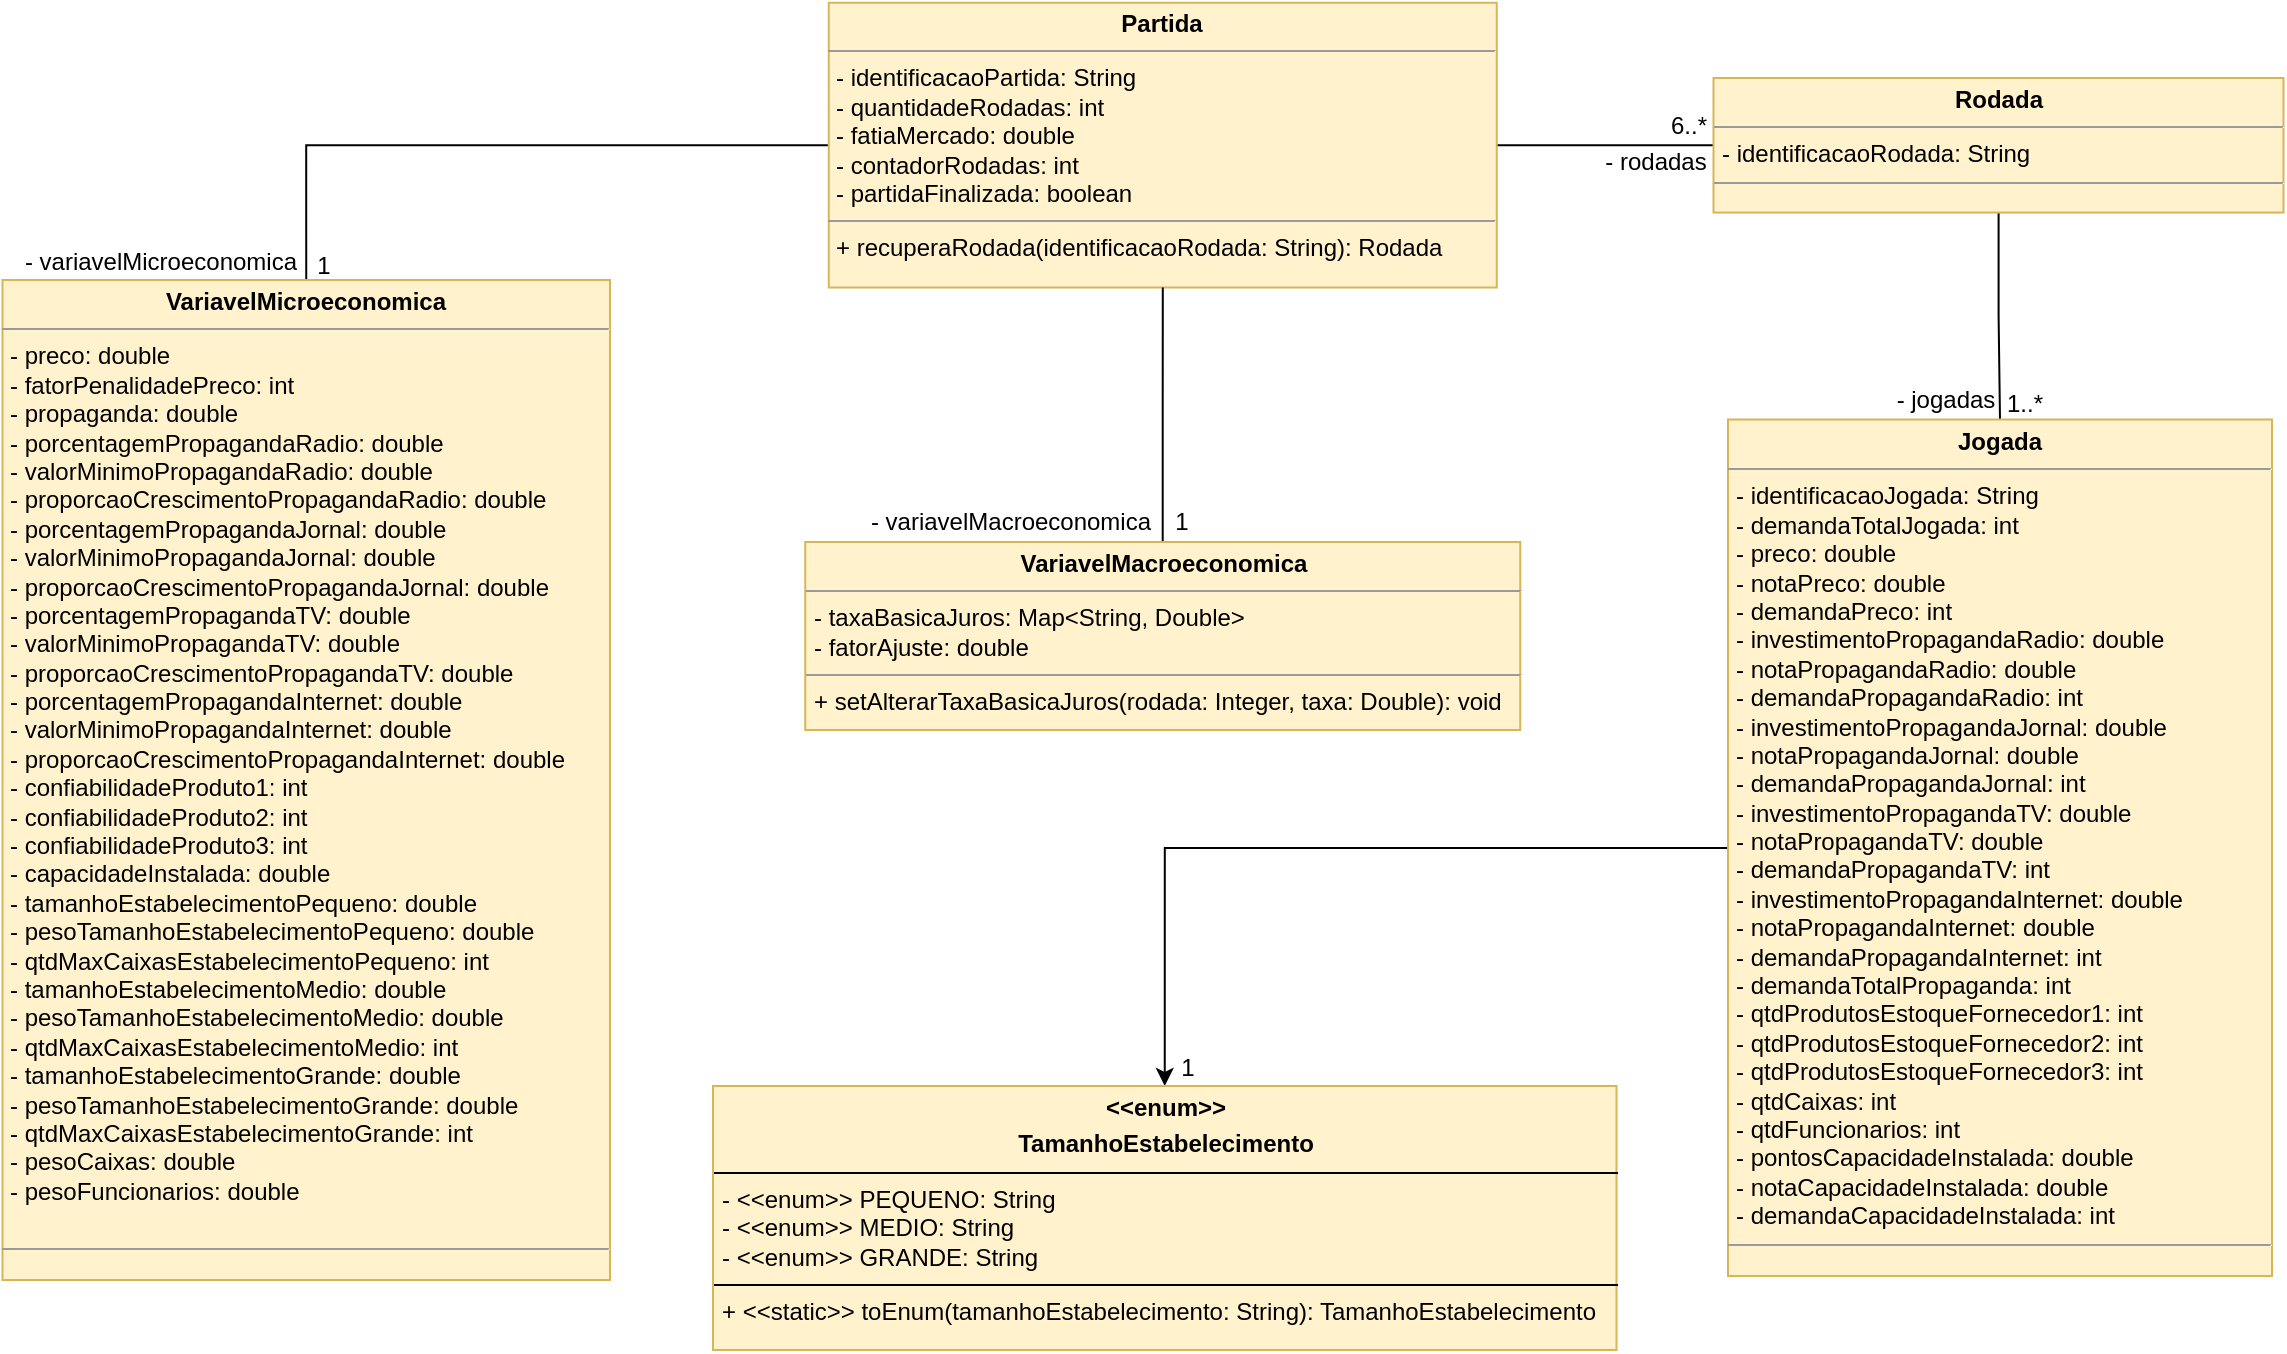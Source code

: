 <mxfile version="24.8.6">
  <diagram name="Página-1" id="w_o277CAvSzCJZwBdLbt">
    <mxGraphModel dx="1434" dy="746" grid="0" gridSize="10" guides="1" tooltips="1" connect="1" arrows="1" fold="1" page="1" pageScale="1" pageWidth="1390" pageHeight="980" math="0" shadow="0">
      <root>
        <mxCell id="0" />
        <mxCell id="1" parent="0" />
        <mxCell id="vp9QenZFtwj66m7pnnyh-4" style="edgeStyle=orthogonalEdgeStyle;rounded=0;orthogonalLoop=1;jettySize=auto;html=1;entryX=0;entryY=0.5;entryDx=0;entryDy=0;endArrow=none;endFill=0;" edge="1" parent="1" source="hW3-mKH_iqNhbRu3iZir-7" target="yzQbzv0pma7lX1FUVlcT-17">
          <mxGeometry relative="1" as="geometry" />
        </mxCell>
        <mxCell id="vp9QenZFtwj66m7pnnyh-5" style="edgeStyle=orthogonalEdgeStyle;rounded=0;orthogonalLoop=1;jettySize=auto;html=1;entryX=0.5;entryY=0;entryDx=0;entryDy=0;endArrow=none;endFill=0;" edge="1" parent="1" source="hW3-mKH_iqNhbRu3iZir-7" target="hW3-mKH_iqNhbRu3iZir-8">
          <mxGeometry relative="1" as="geometry" />
        </mxCell>
        <mxCell id="hW3-mKH_iqNhbRu3iZir-7" value="&lt;p style=&quot;margin:0px;margin-top:4px;text-align:center;&quot;&gt;&lt;b&gt;Partida&lt;/b&gt;&lt;/p&gt;&lt;hr size=&quot;1&quot;&gt;&lt;p style=&quot;margin:0px;margin-left:4px;&quot;&gt;- identificacaoPartida: String&lt;/p&gt;&lt;p style=&quot;margin:0px;margin-left:4px;&quot;&gt;- quantidadeRodadas: int&lt;/p&gt;&lt;p style=&quot;margin:0px;margin-left:4px;&quot;&gt;- fatiaMercado: double&lt;/p&gt;&lt;p style=&quot;margin:0px;margin-left:4px;&quot;&gt;- contadorRodadas: int&lt;/p&gt;&lt;p style=&quot;margin:0px;margin-left:4px;&quot;&gt;- partidaFinalizada: boolean&lt;/p&gt;&lt;hr size=&quot;1&quot;&gt;&lt;p style=&quot;margin:0px;margin-left:4px;&quot;&gt;+&amp;nbsp;recuperaRodada(&lt;span style=&quot;background-color: initial;&quot;&gt;identificacaoRodada: String&lt;/span&gt;&lt;span style=&quot;background-color: initial;&quot;&gt;): Rodada&lt;/span&gt;&lt;/p&gt;" style="verticalAlign=top;align=left;overflow=fill;fontSize=12;fontFamily=Helvetica;html=1;whiteSpace=wrap;fillColor=#fff2cc;strokeColor=#d6b656;" parent="1" vertex="1">
          <mxGeometry x="525.38" y="84.39" width="334" height="142.36" as="geometry" />
        </mxCell>
        <mxCell id="hW3-mKH_iqNhbRu3iZir-8" value="&lt;p style=&quot;margin:0px;margin-top:4px;text-align:center;&quot;&gt;&lt;b&gt;VariavelMicroeconomica&lt;/b&gt;&lt;/p&gt;&lt;hr size=&quot;1&quot;&gt;&lt;p style=&quot;margin:0px;margin-left:4px;&quot;&gt;- preco: double&lt;/p&gt;&lt;p style=&quot;margin:0px;margin-left:4px;&quot;&gt;-&amp;nbsp;fatorPenalidadePreco: int&lt;/p&gt;&lt;p style=&quot;margin:0px;margin-left:4px;&quot;&gt;-&amp;nbsp;propaganda: double&lt;/p&gt;&lt;p style=&quot;margin:0px;margin-left:4px;&quot;&gt;- porcentagemPropagandaRadio: double&lt;/p&gt;&lt;p style=&quot;margin:0px;margin-left:4px;&quot;&gt;-&amp;nbsp;valorMinimoPropagandaRadio: double&lt;/p&gt;&lt;p style=&quot;margin:0px;margin-left:4px;&quot;&gt;-&amp;nbsp;proporcaoCrescimentoPropagandaRadio: double&lt;/p&gt;&lt;p style=&quot;margin:0px;margin-left:4px;&quot;&gt;- porcentagemPropagandaJornal: double&lt;/p&gt;&lt;p style=&quot;margin:0px;margin-left:4px;&quot;&gt;-&amp;nbsp;valorMinimoPropagandaJornal: double&lt;/p&gt;&lt;p style=&quot;margin:0px;margin-left:4px;&quot;&gt;-&amp;nbsp;proporcaoCrescimentoPropagandaJornal: double&lt;/p&gt;&lt;p style=&quot;margin:0px;margin-left:4px;&quot;&gt;- porcentagemPropagandaTV: double&lt;/p&gt;&lt;p style=&quot;margin:0px;margin-left:4px;&quot;&gt;-&amp;nbsp;valorMinimoPropagandaTV: double&lt;/p&gt;&lt;p style=&quot;margin:0px;margin-left:4px;&quot;&gt;-&amp;nbsp;proporcaoCrescimentoPropagandaTV: double&lt;/p&gt;&lt;p style=&quot;margin:0px;margin-left:4px;&quot;&gt;- porcentagemPropagandaInternet: double&lt;/p&gt;&lt;p style=&quot;margin:0px;margin-left:4px;&quot;&gt;-&amp;nbsp;valorMinimoPropagandaInternet: double&lt;/p&gt;&lt;p style=&quot;margin:0px;margin-left:4px;&quot;&gt;-&amp;nbsp;proporcaoCrescimentoPropagandaInternet: double&lt;/p&gt;&lt;p style=&quot;margin:0px;margin-left:4px;&quot;&gt;-&amp;nbsp;confiabilidadeProduto1: int&lt;/p&gt;&lt;p style=&quot;margin:0px;margin-left:4px;&quot;&gt;-&amp;nbsp;confiabilidadeProduto2: int&lt;/p&gt;&lt;p style=&quot;margin:0px;margin-left:4px;&quot;&gt;-&amp;nbsp;confiabilidadeProduto3: int&lt;/p&gt;&lt;p style=&quot;margin:0px;margin-left:4px;&quot;&gt;-&amp;nbsp;capacidadeInstalada: double&lt;/p&gt;&lt;p style=&quot;margin:0px;margin-left:4px;&quot;&gt;-&amp;nbsp;tamanhoEstabelecimentoPequeno: double&lt;/p&gt;&lt;p style=&quot;margin:0px;margin-left:4px;&quot;&gt;-&amp;nbsp;pesoTamanhoEstabelecimentoPequeno: double&lt;/p&gt;&lt;p style=&quot;margin:0px;margin-left:4px;&quot;&gt;-&amp;nbsp;qtdMaxCaixasEstabelecimentoPequeno: int&lt;/p&gt;&lt;p style=&quot;margin:0px;margin-left:4px;&quot;&gt;-&amp;nbsp;tamanhoEstabelecimentoMedio: double&lt;/p&gt;&lt;p style=&quot;margin:0px;margin-left:4px;&quot;&gt;-&amp;nbsp;pesoTamanhoEstabelecimentoMedio: double&lt;/p&gt;&lt;p style=&quot;margin:0px;margin-left:4px;&quot;&gt;-&amp;nbsp;qtdMaxCaixasEstabelecimentoMedio: int&lt;/p&gt;&lt;p style=&quot;margin:0px;margin-left:4px;&quot;&gt;-&amp;nbsp;tamanhoEstabelecimentoGrande: double&lt;/p&gt;&lt;p style=&quot;margin:0px;margin-left:4px;&quot;&gt;-&amp;nbsp;pesoTamanhoEstabelecimentoGrande: double&lt;/p&gt;&lt;p style=&quot;margin:0px;margin-left:4px;&quot;&gt;-&amp;nbsp;qtdMaxCaixasEstabelecimentoGrande: int&lt;/p&gt;&lt;p style=&quot;margin:0px;margin-left:4px;&quot;&gt;-&amp;nbsp;pesoCaixas: double&lt;/p&gt;&lt;p style=&quot;margin:0px;margin-left:4px;&quot;&gt;-&amp;nbsp;pesoFuncionarios: double&lt;/p&gt;&lt;p style=&quot;margin:0px;margin-left:4px;&quot;&gt;&lt;br&gt;&lt;/p&gt;&lt;hr size=&quot;1&quot;&gt;&lt;p style=&quot;margin:0px;margin-left:4px;&quot;&gt;&lt;br&gt;&lt;/p&gt;" style="verticalAlign=top;align=left;overflow=fill;fontSize=12;fontFamily=Helvetica;html=1;whiteSpace=wrap;fillColor=#fff2cc;strokeColor=#d6b656;" parent="1" vertex="1">
          <mxGeometry x="112.25" y="223" width="303.75" height="500" as="geometry" />
        </mxCell>
        <mxCell id="yzQbzv0pma7lX1FUVlcT-28" value="" style="edgeStyle=orthogonalEdgeStyle;rounded=0;orthogonalLoop=1;jettySize=auto;html=1;endArrow=none;endFill=0;" parent="1" source="yzQbzv0pma7lX1FUVlcT-1" target="hW3-mKH_iqNhbRu3iZir-7" edge="1">
          <mxGeometry relative="1" as="geometry" />
        </mxCell>
        <mxCell id="yzQbzv0pma7lX1FUVlcT-1" value="&lt;p style=&quot;margin:0px;margin-top:4px;text-align:center;&quot;&gt;&lt;b&gt;VariavelMacroeconomica&lt;/b&gt;&lt;/p&gt;&lt;hr size=&quot;1&quot;&gt;&lt;p style=&quot;margin:0px;margin-left:4px;&quot;&gt;- taxaBasicaJuros: Map&amp;lt;String, Double&amp;gt;&lt;/p&gt;&lt;p style=&quot;margin:0px;margin-left:4px;&quot;&gt;- fatorAjuste: double&lt;/p&gt;&lt;hr size=&quot;1&quot;&gt;&lt;p style=&quot;margin:0px;margin-left:4px;&quot;&gt;+&amp;nbsp;setAlterarTaxaBasicaJuros(rodada: Integer, taxa: Double): void&lt;/p&gt;" style="verticalAlign=top;align=left;overflow=fill;fontSize=12;fontFamily=Helvetica;html=1;whiteSpace=wrap;fillColor=#fff2cc;strokeColor=#d6b656;" parent="1" vertex="1">
          <mxGeometry x="513.63" y="354" width="357.5" height="94" as="geometry" />
        </mxCell>
        <mxCell id="yzQbzv0pma7lX1FUVlcT-12" value="- variavelMacroeconomica" style="text;html=1;strokeColor=none;fillColor=none;align=center;verticalAlign=middle;whiteSpace=wrap;rounded=0;" parent="1" vertex="1">
          <mxGeometry x="537" y="334" width="159" height="19" as="geometry" />
        </mxCell>
        <mxCell id="yzQbzv0pma7lX1FUVlcT-13" value="1" style="text;html=1;strokeColor=none;fillColor=none;align=center;verticalAlign=middle;whiteSpace=wrap;rounded=0;" parent="1" vertex="1">
          <mxGeometry x="693" y="336" width="18" height="15" as="geometry" />
        </mxCell>
        <mxCell id="yzQbzv0pma7lX1FUVlcT-14" value="1" style="text;html=1;strokeColor=none;fillColor=none;align=center;verticalAlign=middle;whiteSpace=wrap;rounded=0;" parent="1" vertex="1">
          <mxGeometry x="264.38" y="208" width="18" height="15" as="geometry" />
        </mxCell>
        <mxCell id="yzQbzv0pma7lX1FUVlcT-15" value="- variavelMicroeconomica" style="text;html=1;strokeColor=none;fillColor=none;align=center;verticalAlign=middle;whiteSpace=wrap;rounded=0;" parent="1" vertex="1">
          <mxGeometry x="119" y="204" width="145.38" height="19" as="geometry" />
        </mxCell>
        <mxCell id="rG2g-aX9OsrVf98704nZ-2" style="edgeStyle=orthogonalEdgeStyle;rounded=0;orthogonalLoop=1;jettySize=auto;html=1;endArrow=none;endFill=0;" parent="1" source="yzQbzv0pma7lX1FUVlcT-17" target="yzQbzv0pma7lX1FUVlcT-18" edge="1">
          <mxGeometry relative="1" as="geometry" />
        </mxCell>
        <mxCell id="yzQbzv0pma7lX1FUVlcT-17" value="&lt;p style=&quot;margin:0px;margin-top:4px;text-align:center;&quot;&gt;&lt;b&gt;Rodada&lt;/b&gt;&lt;/p&gt;&lt;hr size=&quot;1&quot;&gt;&lt;p style=&quot;margin:0px;margin-left:4px;&quot;&gt;- identificacaoRodada: String&lt;/p&gt;&lt;hr size=&quot;1&quot;&gt;&lt;p style=&quot;margin:0px;margin-left:4px;&quot;&gt;&lt;br&gt;&lt;/p&gt;" style="verticalAlign=top;align=left;overflow=fill;fontSize=12;fontFamily=Helvetica;html=1;whiteSpace=wrap;fillColor=#fff2cc;strokeColor=#d6b656;" parent="1" vertex="1">
          <mxGeometry x="967.75" y="122" width="285" height="67.28" as="geometry" />
        </mxCell>
        <mxCell id="vp9QenZFtwj66m7pnnyh-1" value="" style="edgeStyle=orthogonalEdgeStyle;rounded=0;orthogonalLoop=1;jettySize=auto;html=1;entryX=0.5;entryY=0;entryDx=0;entryDy=0;" edge="1" parent="1" source="yzQbzv0pma7lX1FUVlcT-18" target="puenBK9Tb12Er9pjEnhb-2">
          <mxGeometry relative="1" as="geometry" />
        </mxCell>
        <mxCell id="yzQbzv0pma7lX1FUVlcT-18" value="&lt;p style=&quot;margin:0px;margin-top:4px;text-align:center;&quot;&gt;&lt;b&gt;Jogada&lt;/b&gt;&lt;/p&gt;&lt;hr size=&quot;1&quot;&gt;&lt;p style=&quot;margin:0px;margin-left:4px;&quot;&gt;- identificacaoJogada: String&lt;/p&gt;&lt;p style=&quot;margin:0px;margin-left:4px;&quot;&gt;- demandaTotalJogada: int&lt;/p&gt;&lt;p style=&quot;margin: 0px 0px 0px 4px;&quot;&gt;- preco: double&lt;/p&gt;&lt;p style=&quot;margin: 0px 0px 0px 4px;&quot;&gt;- notaPreco: double&lt;/p&gt;&lt;p style=&quot;margin: 0px 0px 0px 4px;&quot;&gt;-&amp;nbsp;demandaPreco: int&lt;/p&gt;&lt;p style=&quot;margin:0px;margin-left:4px;&quot;&gt;- investimentoPropagandaRadio: double&lt;/p&gt;&lt;p style=&quot;margin:0px;margin-left:4px;&quot;&gt;- notaPropagandaRadio: double&lt;/p&gt;&lt;p style=&quot;margin:0px;margin-left:4px;&quot;&gt;-&amp;nbsp;demandaPropagandaRadio: int&lt;/p&gt;&lt;p style=&quot;margin:0px;margin-left:4px;&quot;&gt;- investimentoPropagandaJornal: double&lt;/p&gt;&lt;p style=&quot;margin:0px;margin-left:4px;&quot;&gt;- notaPropagandaJornal: double&lt;/p&gt;&lt;p style=&quot;margin:0px;margin-left:4px;&quot;&gt;-&amp;nbsp;demandaPropagandaJornal: int&lt;/p&gt;&lt;p style=&quot;margin:0px;margin-left:4px;&quot;&gt;- investimentoPropagandaTV: double&lt;br&gt;&lt;/p&gt;&lt;p style=&quot;margin:0px;margin-left:4px;&quot;&gt;- notaPropagandaTV: double&lt;/p&gt;&lt;p style=&quot;margin:0px;margin-left:4px;&quot;&gt;-&amp;nbsp;demandaPropagandaTV: int&lt;/p&gt;&lt;p style=&quot;margin:0px;margin-left:4px;&quot;&gt;- investimentoPropagandaInternet: double&lt;br&gt;&lt;/p&gt;&lt;p style=&quot;margin:0px;margin-left:4px;&quot;&gt;- notaPropagandaInternet: double&lt;br&gt;&lt;/p&gt;&lt;p style=&quot;margin:0px;margin-left:4px;&quot;&gt;-&amp;nbsp;demandaPropagandaInternet: int&lt;/p&gt;&lt;p style=&quot;margin:0px;margin-left:4px;&quot;&gt;-&amp;nbsp;demandaTotalPropaganda: int&lt;/p&gt;&lt;p style=&quot;margin:0px;margin-left:4px;&quot;&gt;- qtdProdutosEstoqueFornecedor1: int&lt;/p&gt;&lt;p style=&quot;margin:0px;margin-left:4px;&quot;&gt;- qtdProdutosEstoqueFornecedor2: int&lt;br&gt;&lt;/p&gt;&lt;p style=&quot;margin:0px;margin-left:4px;&quot;&gt;- qtdProdutosEstoqueFornecedor3: int&lt;/p&gt;&lt;p style=&quot;margin:0px;margin-left:4px;&quot;&gt;-&amp;nbsp;qtdCaixas: int&lt;br&gt;&lt;/p&gt;&lt;p style=&quot;margin:0px;margin-left:4px;&quot;&gt;-&amp;nbsp;qtdFuncionarios: int&lt;/p&gt;&lt;p style=&quot;margin:0px;margin-left:4px;&quot;&gt;-&amp;nbsp;pontosCapacidadeInstalada: double&lt;/p&gt;&lt;p style=&quot;margin:0px;margin-left:4px;&quot;&gt;-&amp;nbsp;notaCapacidadeInstalada: double&lt;/p&gt;&lt;p style=&quot;margin:0px;margin-left:4px;&quot;&gt;-&amp;nbsp;demandaCapacidadeInstalada: int&lt;/p&gt;&lt;hr size=&quot;1&quot;&gt;&lt;p style=&quot;margin:0px;margin-left:4px;&quot;&gt;&lt;br&gt;&lt;/p&gt;" style="verticalAlign=top;align=left;overflow=fill;fontSize=12;fontFamily=Helvetica;html=1;whiteSpace=wrap;fillColor=#fff2cc;strokeColor=#d6b656;" parent="1" vertex="1">
          <mxGeometry x="975" y="292.75" width="272" height="428.25" as="geometry" />
        </mxCell>
        <mxCell id="yzQbzv0pma7lX1FUVlcT-31" value="- jogadas" style="text;html=1;strokeColor=none;fillColor=none;align=center;verticalAlign=middle;whiteSpace=wrap;rounded=0;" parent="1" vertex="1">
          <mxGeometry x="1057" y="273.75" width="54" height="19" as="geometry" />
        </mxCell>
        <mxCell id="yzQbzv0pma7lX1FUVlcT-33" value="1..*" style="text;html=1;strokeColor=none;fillColor=none;align=center;verticalAlign=middle;whiteSpace=wrap;rounded=0;" parent="1" vertex="1">
          <mxGeometry x="1111" y="276.75" width="24.5" height="16" as="geometry" />
        </mxCell>
        <mxCell id="009J2tmU07XyJGNmX3KQ-1" value="- rodadas" style="text;html=1;strokeColor=none;fillColor=none;align=center;verticalAlign=middle;whiteSpace=wrap;rounded=0;" parent="1" vertex="1">
          <mxGeometry x="911.75" y="154.14" width="54" height="19" as="geometry" />
        </mxCell>
        <mxCell id="puenBK9Tb12Er9pjEnhb-2" value="&lt;p style=&quot;margin:0px;margin-top:4px;text-align:center;&quot;&gt;&lt;b&gt;&amp;lt;&amp;lt;enum&amp;gt;&amp;gt;&lt;/b&gt;&lt;/p&gt;&lt;p style=&quot;margin:0px;margin-top:4px;text-align:center;&quot;&gt;&lt;b&gt;TamanhoEstabelecimento&lt;/b&gt;&lt;/p&gt;&lt;hr size=&quot;1&quot; style=&quot;border-style:solid;&quot;&gt;&lt;p style=&quot;margin:0px;margin-left:4px;&quot;&gt;- &amp;lt;&amp;lt;enum&amp;gt;&amp;gt; PEQUENO: String&lt;br&gt;&lt;/p&gt;&lt;p style=&quot;margin:0px;margin-left:4px;&quot;&gt;- &amp;lt;&amp;lt;enum&amp;gt;&amp;gt; MEDIO: String&lt;br&gt;&lt;/p&gt;&lt;p style=&quot;margin:0px;margin-left:4px;&quot;&gt;- &amp;lt;&amp;lt;enum&amp;gt;&amp;gt; GRANDE: String&lt;br&gt;&lt;/p&gt;&lt;hr size=&quot;1&quot; style=&quot;border-style:solid;&quot;&gt;&lt;p style=&quot;margin:0px;margin-left:4px;&quot;&gt;+ &amp;lt;&amp;lt;static&amp;gt;&amp;gt; toEnum(tamanhoEstabelecimento: String): TamanhoEstabelecimento&lt;/p&gt;" style="verticalAlign=top;align=left;overflow=fill;html=1;whiteSpace=wrap;fillColor=#fff2cc;strokeColor=#d6b656;" parent="1" vertex="1">
          <mxGeometry x="467.5" y="626" width="451.75" height="132" as="geometry" />
        </mxCell>
        <mxCell id="vp9QenZFtwj66m7pnnyh-2" value="1" style="text;html=1;strokeColor=none;fillColor=none;align=center;verticalAlign=middle;whiteSpace=wrap;rounded=0;" vertex="1" parent="1">
          <mxGeometry x="696" y="609" width="18" height="15" as="geometry" />
        </mxCell>
        <mxCell id="vp9QenZFtwj66m7pnnyh-3" value="6..*" style="text;html=1;strokeColor=none;fillColor=none;align=center;verticalAlign=middle;whiteSpace=wrap;rounded=0;" vertex="1" parent="1">
          <mxGeometry x="943.25" y="138.14" width="24.5" height="16" as="geometry" />
        </mxCell>
      </root>
    </mxGraphModel>
  </diagram>
</mxfile>
